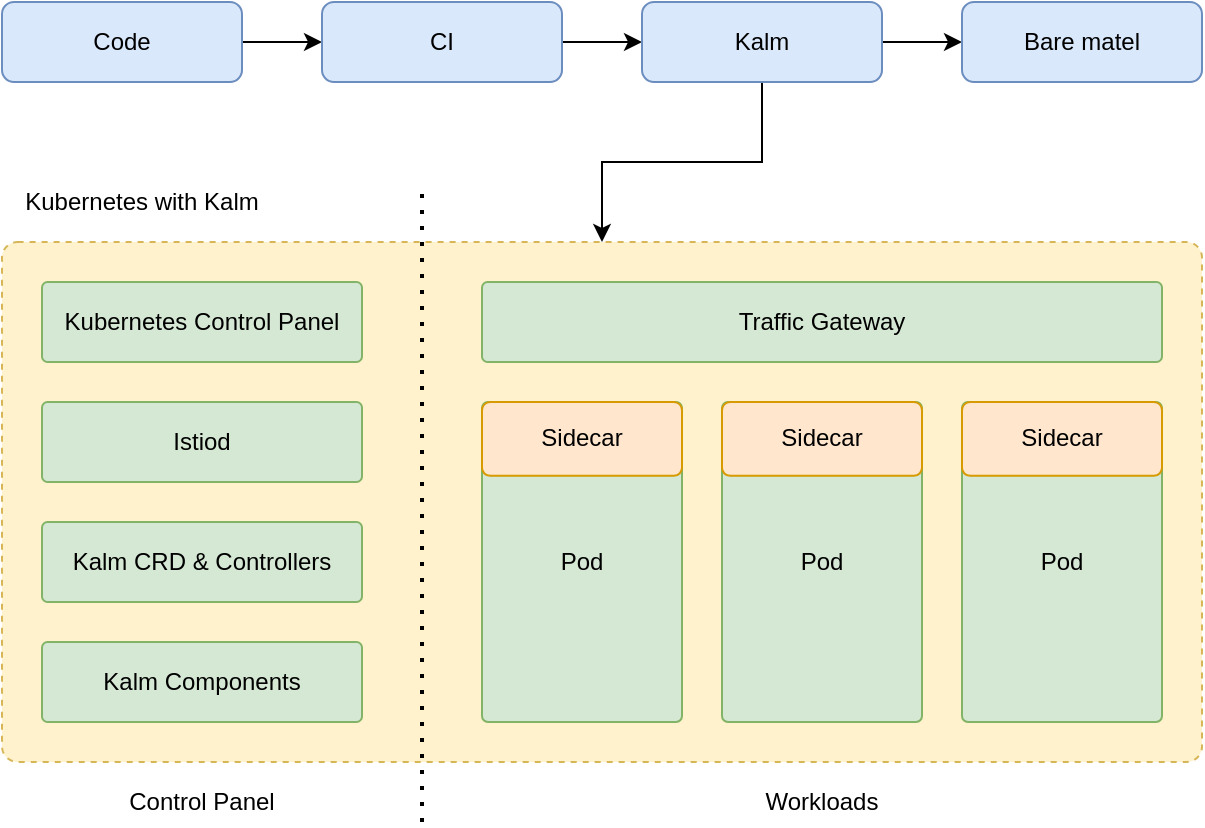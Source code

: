 <mxfile version="14.4.2" type="github">
  <diagram id="TikBPhZSroL73MncfeDM" name="Page-1">
    <mxGraphModel dx="1338" dy="651" grid="1" gridSize="10" guides="1" tooltips="1" connect="1" arrows="1" fold="1" page="1" pageScale="1" pageWidth="827" pageHeight="1169" math="0" shadow="0">
      <root>
        <mxCell id="0" />
        <mxCell id="1" parent="0" />
        <mxCell id="tvKTdAOFvS-dG-FHzSqW-6" style="edgeStyle=orthogonalEdgeStyle;rounded=0;orthogonalLoop=1;jettySize=auto;html=1;exitX=1;exitY=0.5;exitDx=0;exitDy=0;entryX=0;entryY=0.5;entryDx=0;entryDy=0;" edge="1" parent="1" source="tvKTdAOFvS-dG-FHzSqW-1" target="tvKTdAOFvS-dG-FHzSqW-2">
          <mxGeometry relative="1" as="geometry" />
        </mxCell>
        <mxCell id="tvKTdAOFvS-dG-FHzSqW-1" value="Code" style="rounded=1;whiteSpace=wrap;html=1;fillColor=#dae8fc;strokeColor=#6c8ebf;" vertex="1" parent="1">
          <mxGeometry x="120" y="400" width="120" height="40" as="geometry" />
        </mxCell>
        <mxCell id="tvKTdAOFvS-dG-FHzSqW-7" style="edgeStyle=orthogonalEdgeStyle;rounded=0;orthogonalLoop=1;jettySize=auto;html=1;exitX=1;exitY=0.5;exitDx=0;exitDy=0;" edge="1" parent="1" source="tvKTdAOFvS-dG-FHzSqW-2" target="tvKTdAOFvS-dG-FHzSqW-3">
          <mxGeometry relative="1" as="geometry" />
        </mxCell>
        <mxCell id="tvKTdAOFvS-dG-FHzSqW-2" value="CI" style="rounded=1;whiteSpace=wrap;html=1;fillColor=#dae8fc;strokeColor=#6c8ebf;" vertex="1" parent="1">
          <mxGeometry x="280" y="400" width="120" height="40" as="geometry" />
        </mxCell>
        <mxCell id="tvKTdAOFvS-dG-FHzSqW-8" style="edgeStyle=orthogonalEdgeStyle;rounded=0;orthogonalLoop=1;jettySize=auto;html=1;exitX=1;exitY=0.5;exitDx=0;exitDy=0;entryX=0;entryY=0.5;entryDx=0;entryDy=0;" edge="1" parent="1" source="tvKTdAOFvS-dG-FHzSqW-3" target="tvKTdAOFvS-dG-FHzSqW-4">
          <mxGeometry relative="1" as="geometry" />
        </mxCell>
        <mxCell id="tvKTdAOFvS-dG-FHzSqW-14" style="edgeStyle=orthogonalEdgeStyle;rounded=0;orthogonalLoop=1;jettySize=auto;html=1;exitX=0.5;exitY=1;exitDx=0;exitDy=0;" edge="1" parent="1" source="tvKTdAOFvS-dG-FHzSqW-3" target="tvKTdAOFvS-dG-FHzSqW-9">
          <mxGeometry relative="1" as="geometry" />
        </mxCell>
        <mxCell id="tvKTdAOFvS-dG-FHzSqW-3" value="Kalm" style="rounded=1;whiteSpace=wrap;html=1;fillColor=#dae8fc;strokeColor=#6c8ebf;" vertex="1" parent="1">
          <mxGeometry x="440" y="400" width="120" height="40" as="geometry" />
        </mxCell>
        <mxCell id="tvKTdAOFvS-dG-FHzSqW-4" value="Bare matel" style="rounded=1;whiteSpace=wrap;html=1;fillColor=#dae8fc;strokeColor=#6c8ebf;" vertex="1" parent="1">
          <mxGeometry x="600" y="400" width="120" height="40" as="geometry" />
        </mxCell>
        <mxCell id="tvKTdAOFvS-dG-FHzSqW-9" value="" style="rounded=1;whiteSpace=wrap;html=1;fillColor=#fff2cc;arcSize=3;dashed=1;strokeColor=#d6b656;" vertex="1" parent="1">
          <mxGeometry x="120" y="520" width="600" height="260" as="geometry" />
        </mxCell>
        <mxCell id="tvKTdAOFvS-dG-FHzSqW-12" value="Kubernetes with Kalm" style="text;html=1;strokeColor=none;fillColor=none;align=center;verticalAlign=middle;whiteSpace=wrap;rounded=0;dashed=1;" vertex="1" parent="1">
          <mxGeometry x="120" y="490" width="140" height="20" as="geometry" />
        </mxCell>
        <mxCell id="tvKTdAOFvS-dG-FHzSqW-16" value="Kubernetes Control Panel" style="rounded=1;whiteSpace=wrap;html=1;fillColor=#d5e8d4;strokeColor=#82b366;arcSize=7;" vertex="1" parent="1">
          <mxGeometry x="140" y="540" width="160" height="40" as="geometry" />
        </mxCell>
        <mxCell id="tvKTdAOFvS-dG-FHzSqW-28" value="Traffic Gateway" style="rounded=1;whiteSpace=wrap;html=1;fillColor=#d5e8d4;strokeColor=#82b366;arcSize=7;" vertex="1" parent="1">
          <mxGeometry x="360" y="540" width="340" height="40" as="geometry" />
        </mxCell>
        <mxCell id="tvKTdAOFvS-dG-FHzSqW-43" value="Istiod" style="rounded=1;whiteSpace=wrap;html=1;fillColor=#d5e8d4;strokeColor=#82b366;arcSize=7;" vertex="1" parent="1">
          <mxGeometry x="140" y="600" width="160" height="40" as="geometry" />
        </mxCell>
        <mxCell id="tvKTdAOFvS-dG-FHzSqW-44" value="Kalm CRD &amp;amp; Controllers" style="rounded=1;whiteSpace=wrap;html=1;fillColor=#d5e8d4;strokeColor=#82b366;arcSize=7;" vertex="1" parent="1">
          <mxGeometry x="140" y="660" width="160" height="40" as="geometry" />
        </mxCell>
        <mxCell id="tvKTdAOFvS-dG-FHzSqW-54" value="Kalm Components" style="rounded=1;whiteSpace=wrap;html=1;fillColor=#d5e8d4;strokeColor=#82b366;arcSize=7;" vertex="1" parent="1">
          <mxGeometry x="140" y="720" width="160" height="40" as="geometry" />
        </mxCell>
        <mxCell id="tvKTdAOFvS-dG-FHzSqW-61" value="" style="group" vertex="1" connectable="0" parent="1">
          <mxGeometry x="600" y="600" width="100" height="160" as="geometry" />
        </mxCell>
        <mxCell id="tvKTdAOFvS-dG-FHzSqW-62" value="Pod" style="rounded=1;whiteSpace=wrap;html=1;fillColor=#d5e8d4;strokeColor=#82b366;arcSize=3;" vertex="1" parent="tvKTdAOFvS-dG-FHzSqW-61">
          <mxGeometry width="100" height="160.0" as="geometry" />
        </mxCell>
        <mxCell id="tvKTdAOFvS-dG-FHzSqW-63" value="Sidecar" style="rounded=1;whiteSpace=wrap;html=1;fillColor=#ffe6cc;strokeColor=#d79b00;arcSize=11;" vertex="1" parent="tvKTdAOFvS-dG-FHzSqW-61">
          <mxGeometry width="100" height="36.923" as="geometry" />
        </mxCell>
        <mxCell id="tvKTdAOFvS-dG-FHzSqW-64" value="" style="group" vertex="1" connectable="0" parent="1">
          <mxGeometry x="480" y="600" width="100" height="160" as="geometry" />
        </mxCell>
        <mxCell id="tvKTdAOFvS-dG-FHzSqW-65" value="Pod" style="rounded=1;whiteSpace=wrap;html=1;fillColor=#d5e8d4;strokeColor=#82b366;arcSize=3;" vertex="1" parent="tvKTdAOFvS-dG-FHzSqW-64">
          <mxGeometry width="100" height="160.0" as="geometry" />
        </mxCell>
        <mxCell id="tvKTdAOFvS-dG-FHzSqW-66" value="Sidecar" style="rounded=1;whiteSpace=wrap;html=1;fillColor=#ffe6cc;strokeColor=#d79b00;arcSize=11;" vertex="1" parent="tvKTdAOFvS-dG-FHzSqW-64">
          <mxGeometry width="100" height="36.923" as="geometry" />
        </mxCell>
        <mxCell id="tvKTdAOFvS-dG-FHzSqW-67" value="" style="group" vertex="1" connectable="0" parent="1">
          <mxGeometry x="360" y="600" width="100" height="160" as="geometry" />
        </mxCell>
        <mxCell id="tvKTdAOFvS-dG-FHzSqW-68" value="Pod" style="rounded=1;whiteSpace=wrap;html=1;fillColor=#d5e8d4;strokeColor=#82b366;arcSize=3;" vertex="1" parent="tvKTdAOFvS-dG-FHzSqW-67">
          <mxGeometry width="100" height="160.0" as="geometry" />
        </mxCell>
        <mxCell id="tvKTdAOFvS-dG-FHzSqW-69" value="Sidecar" style="rounded=1;whiteSpace=wrap;html=1;fillColor=#ffe6cc;strokeColor=#d79b00;arcSize=11;" vertex="1" parent="tvKTdAOFvS-dG-FHzSqW-67">
          <mxGeometry width="100" height="36.923" as="geometry" />
        </mxCell>
        <mxCell id="tvKTdAOFvS-dG-FHzSqW-70" value="" style="endArrow=none;dashed=1;html=1;dashPattern=1 3;strokeWidth=2;" edge="1" parent="1">
          <mxGeometry width="50" height="50" relative="1" as="geometry">
            <mxPoint x="330" y="810" as="sourcePoint" />
            <mxPoint x="330" y="490" as="targetPoint" />
          </mxGeometry>
        </mxCell>
        <mxCell id="tvKTdAOFvS-dG-FHzSqW-71" value="Control Panel" style="text;html=1;strokeColor=none;fillColor=none;align=center;verticalAlign=middle;whiteSpace=wrap;rounded=0;dashed=1;" vertex="1" parent="1">
          <mxGeometry x="150" y="790" width="140" height="20" as="geometry" />
        </mxCell>
        <mxCell id="tvKTdAOFvS-dG-FHzSqW-72" value="Workloads" style="text;html=1;strokeColor=none;fillColor=none;align=center;verticalAlign=middle;whiteSpace=wrap;rounded=0;dashed=1;" vertex="1" parent="1">
          <mxGeometry x="460" y="790" width="140" height="20" as="geometry" />
        </mxCell>
      </root>
    </mxGraphModel>
  </diagram>
</mxfile>

